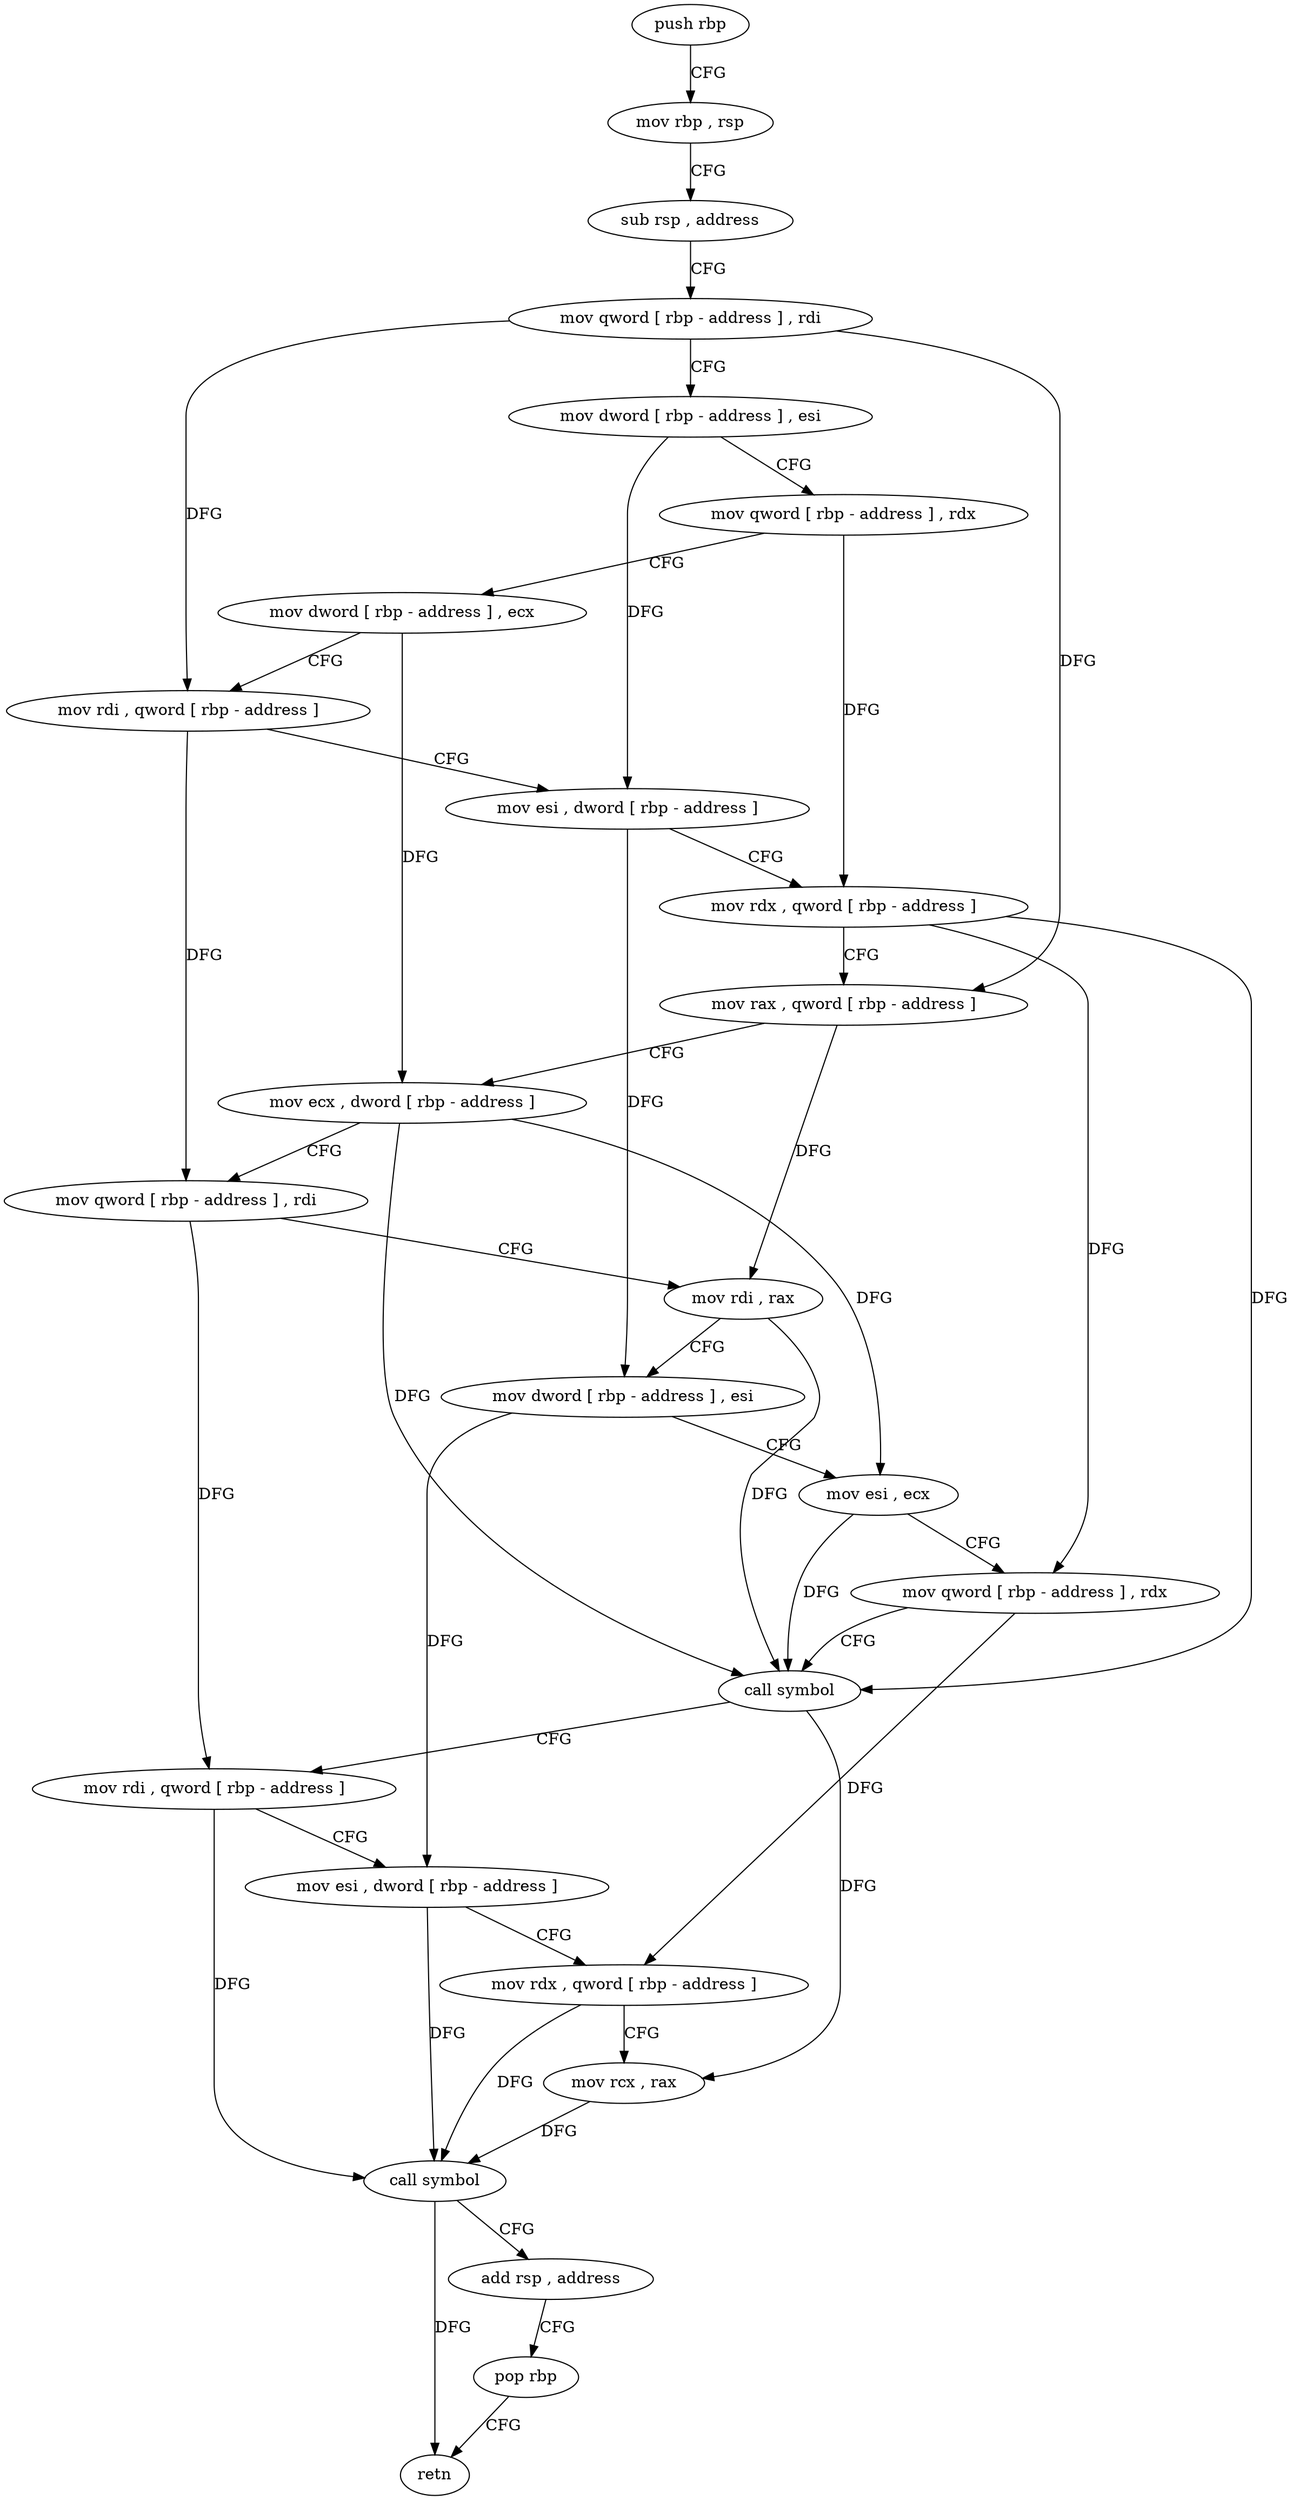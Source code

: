 digraph "func" {
"74512" [label = "push rbp" ]
"74513" [label = "mov rbp , rsp" ]
"74516" [label = "sub rsp , address" ]
"74520" [label = "mov qword [ rbp - address ] , rdi" ]
"74524" [label = "mov dword [ rbp - address ] , esi" ]
"74527" [label = "mov qword [ rbp - address ] , rdx" ]
"74531" [label = "mov dword [ rbp - address ] , ecx" ]
"74534" [label = "mov rdi , qword [ rbp - address ]" ]
"74538" [label = "mov esi , dword [ rbp - address ]" ]
"74541" [label = "mov rdx , qword [ rbp - address ]" ]
"74545" [label = "mov rax , qword [ rbp - address ]" ]
"74549" [label = "mov ecx , dword [ rbp - address ]" ]
"74552" [label = "mov qword [ rbp - address ] , rdi" ]
"74556" [label = "mov rdi , rax" ]
"74559" [label = "mov dword [ rbp - address ] , esi" ]
"74562" [label = "mov esi , ecx" ]
"74564" [label = "mov qword [ rbp - address ] , rdx" ]
"74568" [label = "call symbol" ]
"74573" [label = "mov rdi , qword [ rbp - address ]" ]
"74577" [label = "mov esi , dword [ rbp - address ]" ]
"74580" [label = "mov rdx , qword [ rbp - address ]" ]
"74584" [label = "mov rcx , rax" ]
"74587" [label = "call symbol" ]
"74592" [label = "add rsp , address" ]
"74596" [label = "pop rbp" ]
"74597" [label = "retn" ]
"74512" -> "74513" [ label = "CFG" ]
"74513" -> "74516" [ label = "CFG" ]
"74516" -> "74520" [ label = "CFG" ]
"74520" -> "74524" [ label = "CFG" ]
"74520" -> "74534" [ label = "DFG" ]
"74520" -> "74545" [ label = "DFG" ]
"74524" -> "74527" [ label = "CFG" ]
"74524" -> "74538" [ label = "DFG" ]
"74527" -> "74531" [ label = "CFG" ]
"74527" -> "74541" [ label = "DFG" ]
"74531" -> "74534" [ label = "CFG" ]
"74531" -> "74549" [ label = "DFG" ]
"74534" -> "74538" [ label = "CFG" ]
"74534" -> "74552" [ label = "DFG" ]
"74538" -> "74541" [ label = "CFG" ]
"74538" -> "74559" [ label = "DFG" ]
"74541" -> "74545" [ label = "CFG" ]
"74541" -> "74564" [ label = "DFG" ]
"74541" -> "74568" [ label = "DFG" ]
"74545" -> "74549" [ label = "CFG" ]
"74545" -> "74556" [ label = "DFG" ]
"74549" -> "74552" [ label = "CFG" ]
"74549" -> "74562" [ label = "DFG" ]
"74549" -> "74568" [ label = "DFG" ]
"74552" -> "74556" [ label = "CFG" ]
"74552" -> "74573" [ label = "DFG" ]
"74556" -> "74559" [ label = "CFG" ]
"74556" -> "74568" [ label = "DFG" ]
"74559" -> "74562" [ label = "CFG" ]
"74559" -> "74577" [ label = "DFG" ]
"74562" -> "74564" [ label = "CFG" ]
"74562" -> "74568" [ label = "DFG" ]
"74564" -> "74568" [ label = "CFG" ]
"74564" -> "74580" [ label = "DFG" ]
"74568" -> "74573" [ label = "CFG" ]
"74568" -> "74584" [ label = "DFG" ]
"74573" -> "74577" [ label = "CFG" ]
"74573" -> "74587" [ label = "DFG" ]
"74577" -> "74580" [ label = "CFG" ]
"74577" -> "74587" [ label = "DFG" ]
"74580" -> "74584" [ label = "CFG" ]
"74580" -> "74587" [ label = "DFG" ]
"74584" -> "74587" [ label = "DFG" ]
"74587" -> "74592" [ label = "CFG" ]
"74587" -> "74597" [ label = "DFG" ]
"74592" -> "74596" [ label = "CFG" ]
"74596" -> "74597" [ label = "CFG" ]
}
